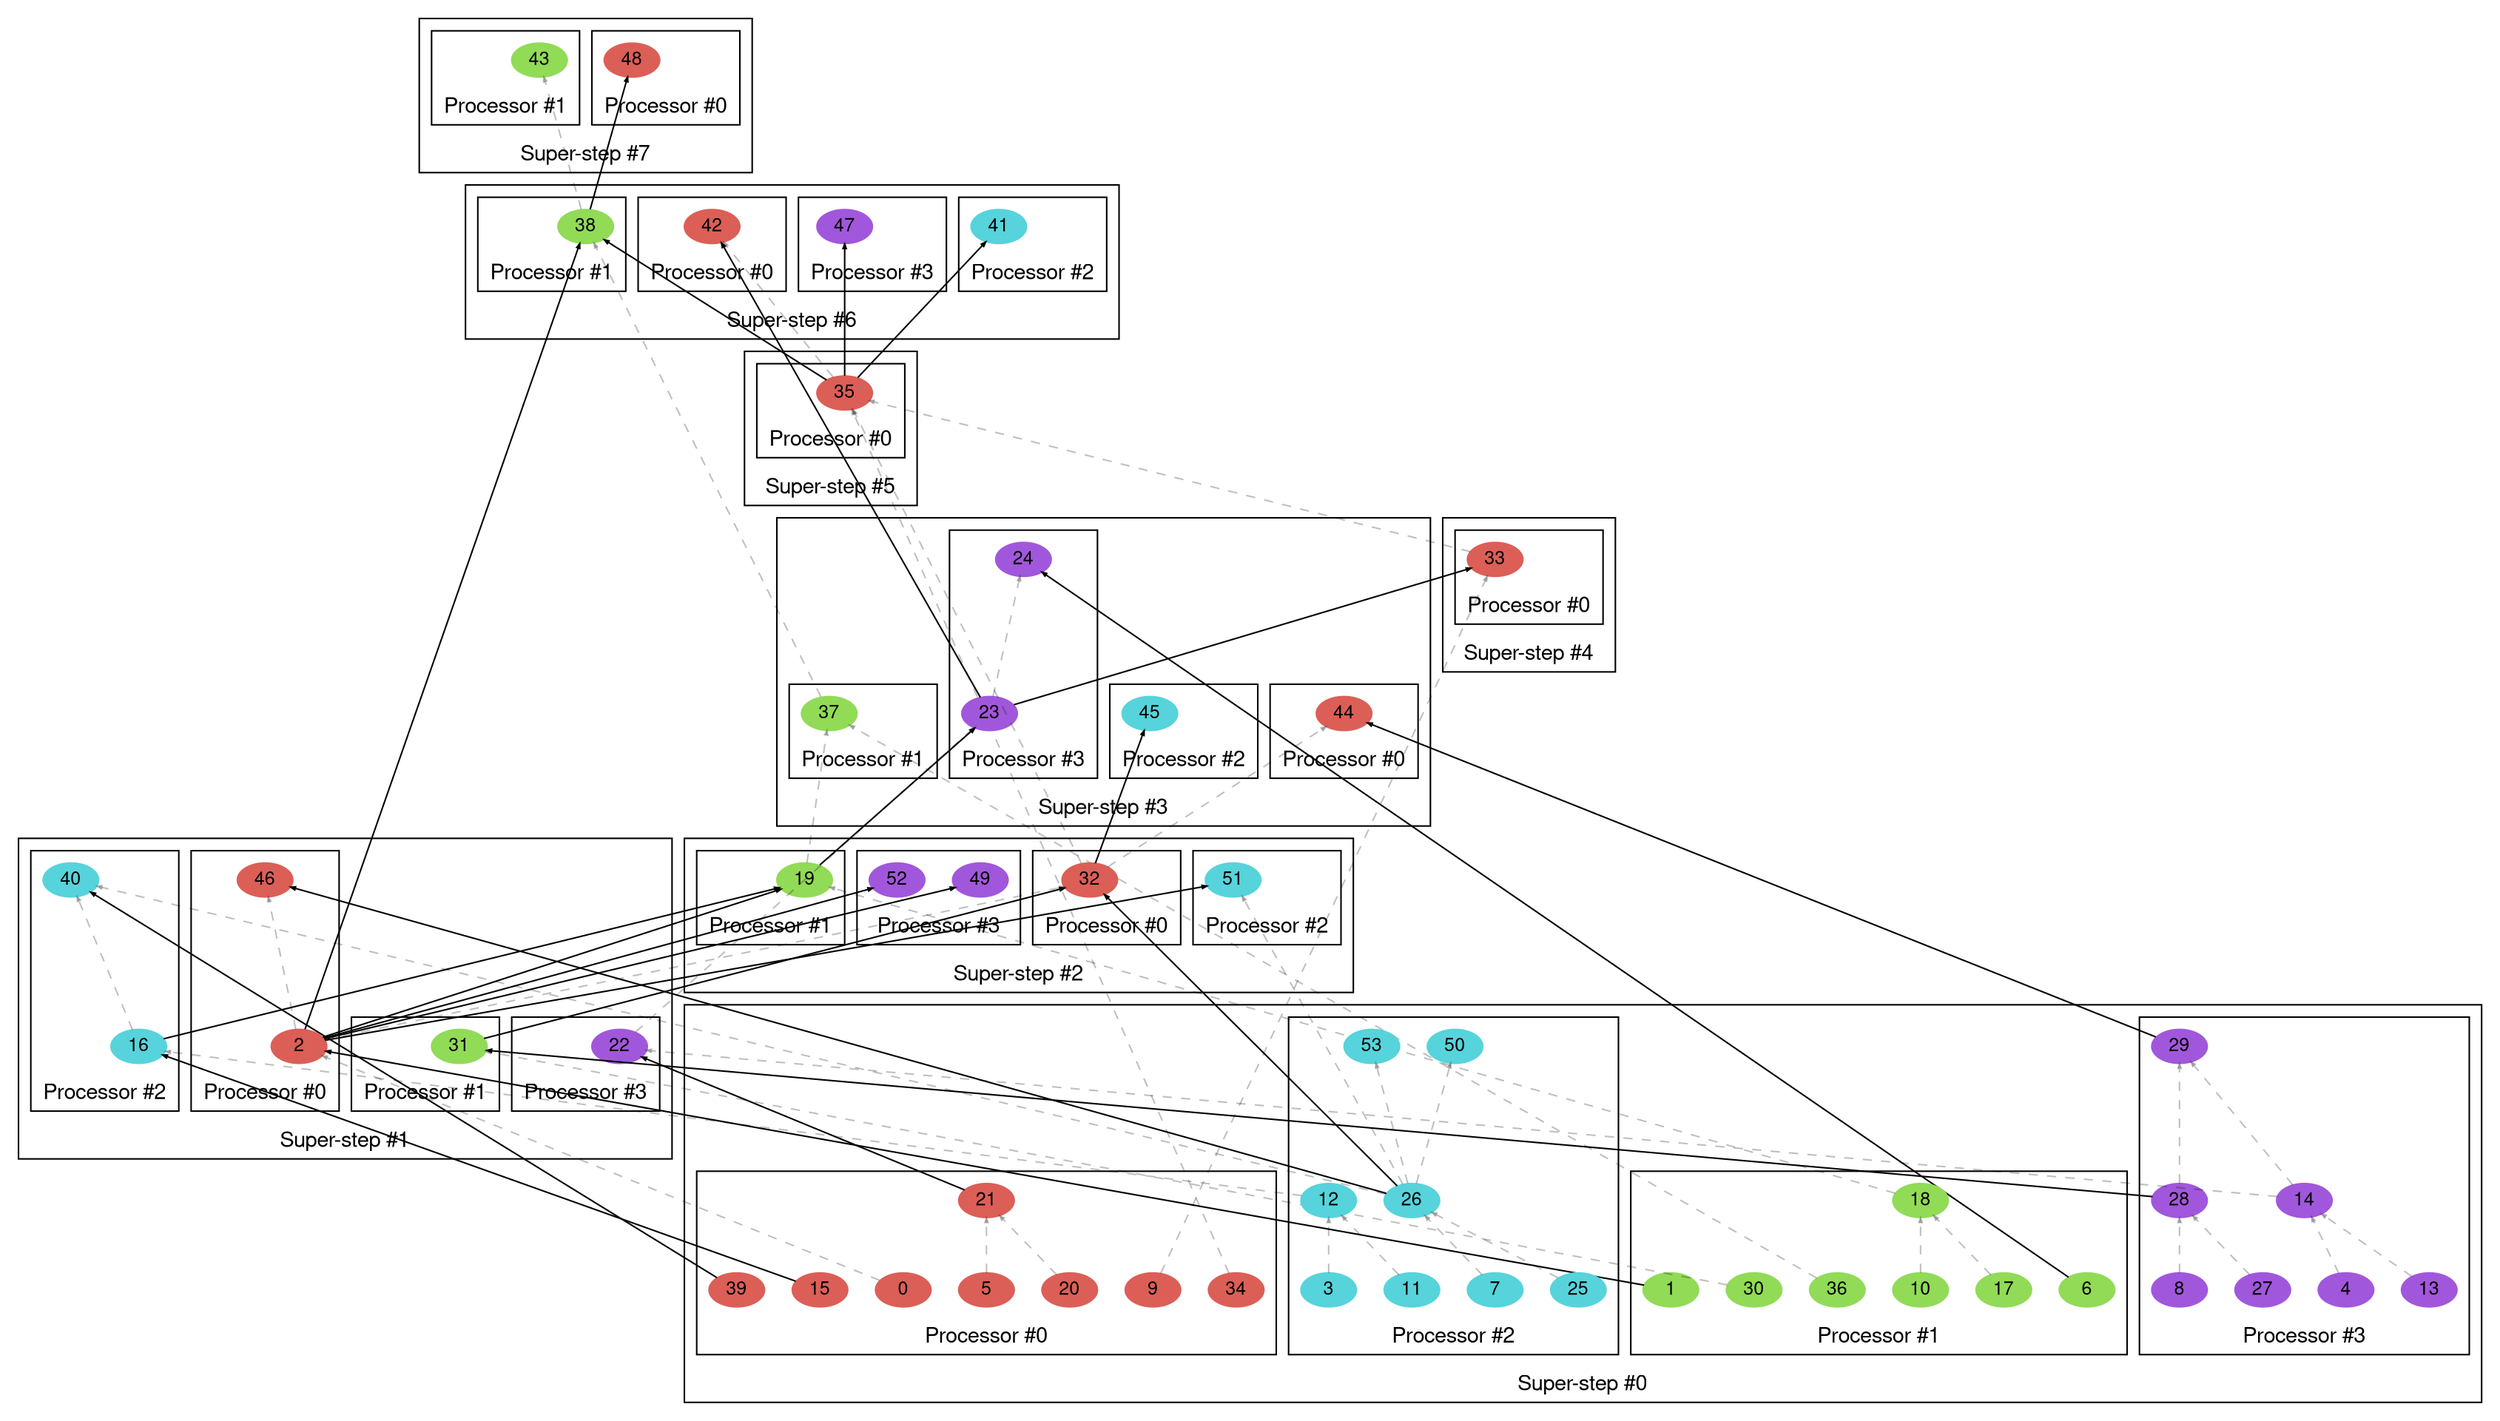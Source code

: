 
digraph {
    fontname="Helvetica,Arial,sans-serif"
    node [
        fontname="Helvetica,Arial,sans-serif",
        fontsize=12,
        penwidth=1.0,
        margin=0.05,
        width=0.5,
        height=0.3,
        fixedsize=true
    ]
    edge [
        fontname="Helvetica,Arial,sans-serif",
        arrowsize=.3,
        style=dashed,
        color="#00000040"
    ]
    compound=true;
    rank=same;
    rankdir=BT;
    splines=false;
    overlap=false;

    subgraph cluster_ss0 {
        subgraph cluster_ss0_p0 {
            node [ color="#db5f57", style= filled ];
            rankdir=LR;
            label="Processor #0";
            rank=same;
            0; 5; 9; 15; 20; 21; 34; 39; 
        };
        subgraph cluster_ss0_p1 {
            node [ color="#91db57", style= filled ];
            rankdir=LR;
            label="Processor #1";
            rank=same;
            1; 6; 10; 17; 18; 30; 36; 
        };
        subgraph cluster_ss0_p2 {
            node [ color="#57d3db", style= filled ];
            rankdir=LR;
            label="Processor #2";
            rank=same;
            3; 7; 11; 12; 25; 26; 50; 53; 
        };
        subgraph cluster_ss0_p3 {
            node [ color="#a157db", style= filled ];
            rankdir=LR;
            label="Processor #3";
            rank=same;
            4; 8; 13; 14; 27; 28; 29; 
        };
        label="Super-step #0";
    };

    subgraph cluster_ss1 {
        subgraph cluster_ss1_p0 {
            node [ color="#db5f57", style= filled ];
            rankdir=LR;
            label="Processor #0";
            rank=same;
            2; 46; 
        };
        subgraph cluster_ss1_p1 {
            node [ color="#91db57", style= filled ];
            rankdir=LR;
            label="Processor #1";
            rank=same;
            31; 
        };
        subgraph cluster_ss1_p2 {
            node [ color="#57d3db", style= filled ];
            rankdir=LR;
            label="Processor #2";
            rank=same;
            16; 40; 
        };
        subgraph cluster_ss1_p3 {
            node [ color="#a157db", style= filled ];
            rankdir=LR;
            label="Processor #3";
            rank=same;
            22; 
        };
        label="Super-step #1";
    };

    subgraph cluster_ss2 {
        subgraph cluster_ss2_p0 {
            node [ color="#db5f57", style= filled ];
            rankdir=LR;
            label="Processor #0";
            rank=same;
            32; 
        };
        subgraph cluster_ss2_p1 {
            node [ color="#91db57", style= filled ];
            rankdir=LR;
            label="Processor #1";
            rank=same;
            19; 
        };
        subgraph cluster_ss2_p2 {
            node [ color="#57d3db", style= filled ];
            rankdir=LR;
            label="Processor #2";
            rank=same;
            51; 
        };
        subgraph cluster_ss2_p3 {
            node [ color="#a157db", style= filled ];
            rankdir=LR;
            label="Processor #3";
            rank=same;
            49; 52; 
        };
        label="Super-step #2";
    };

    subgraph cluster_ss3 {
        subgraph cluster_ss3_p0 {
            node [ color="#db5f57", style= filled ];
            rankdir=LR;
            label="Processor #0";
            rank=same;
            44; 
        };
        subgraph cluster_ss3_p1 {
            node [ color="#91db57", style= filled ];
            rankdir=LR;
            label="Processor #1";
            rank=same;
            37; 
        };
        subgraph cluster_ss3_p2 {
            node [ color="#57d3db", style= filled ];
            rankdir=LR;
            label="Processor #2";
            rank=same;
            45; 
        };
        subgraph cluster_ss3_p3 {
            node [ color="#a157db", style= filled ];
            rankdir=LR;
            label="Processor #3";
            rank=same;
            23; 24; 
        };
        label="Super-step #3";
    };

    subgraph cluster_ss4 {
        subgraph cluster_ss4_p0 {
            node [ color="#db5f57", style= filled ];
            rankdir=LR;
            label="Processor #0";
            rank=same;
            33; 
        };
        label="Super-step #4";
    };

    subgraph cluster_ss5 {
        subgraph cluster_ss5_p0 {
            node [ color="#db5f57", style= filled ];
            rankdir=LR;
            label="Processor #0";
            rank=same;
            35; 
        };
        label="Super-step #5";
    };

    subgraph cluster_ss6 {
        subgraph cluster_ss6_p0 {
            node [ color="#db5f57", style= filled ];
            rankdir=LR;
            label="Processor #0";
            rank=same;
            42; 
        };
        subgraph cluster_ss6_p1 {
            node [ color="#91db57", style= filled ];
            rankdir=LR;
            label="Processor #1";
            rank=same;
            38; 
        };
        subgraph cluster_ss6_p2 {
            node [ color="#57d3db", style= filled ];
            rankdir=LR;
            label="Processor #2";
            rank=same;
            41; 
        };
        subgraph cluster_ss6_p3 {
            node [ color="#a157db", style= filled ];
            rankdir=LR;
            label="Processor #3";
            rank=same;
            47; 
        };
        label="Super-step #6";
    };

    subgraph cluster_ss7 {
        subgraph cluster_ss7_p0 {
            node [ color="#db5f57", style= filled ];
            rankdir=LR;
            label="Processor #0";
            rank=same;
            48; 
        };
        subgraph cluster_ss7_p1 {
            node [ color="#91db57", style= filled ];
            rankdir=LR;
            label="Processor #1";
            rank=same;
            43; 
        };
        label="Super-step #7";
    };

    0 -> 2;
    1 -> 2 [style=solid, color=black, penwidth=1];
    2 -> 19 [style=solid, color=black, penwidth=1];
    2 -> 32;
    2 -> 38 [style=solid, color=black, penwidth=1];
    2 -> 46;
    2 -> 49 [style=solid, color=black, penwidth=1];
    2 -> 51 [style=solid, color=black, penwidth=1];
    2 -> 52 [style=solid, color=black, penwidth=1];
    3 -> 12;
    4 -> 14;
    5 -> 21;
    6 -> 24 [style=solid, color=black, penwidth=1];
    7 -> 26;
    8 -> 28;
    9 -> 33;
    10 -> 18;
    11 -> 12;
    12 -> 16;
    13 -> 14;
    14 -> 22;
    14 -> 29;
    15 -> 16 [style=solid, color=black, penwidth=1];
    16 -> 19 [style=solid, color=black, penwidth=1];
    16 -> 40;
    17 -> 18;
    18 -> 19;
    19 -> 23 [style=solid, color=black, penwidth=1];
    19 -> 37;
    20 -> 21;
    21 -> 22 [style=solid, color=black, penwidth=1];
    22 -> 23;
    23 -> 24;
    23 -> 33 [style=solid, color=black, penwidth=1];
    23 -> 42 [style=solid, color=black, penwidth=1];
    25 -> 26;
    26 -> 32 [style=solid, color=black, penwidth=1];
    26 -> 40;
    26 -> 46 [style=solid, color=black, penwidth=1];
    26 -> 50;
    26 -> 51;
    26 -> 53;
    27 -> 28;
    28 -> 29;
    28 -> 31 [style=solid, color=black, penwidth=1];
    29 -> 44 [style=solid, color=black, penwidth=1];
    30 -> 31;
    31 -> 32 [style=solid, color=black, penwidth=1];
    32 -> 35;
    32 -> 44;
    32 -> 45 [style=solid, color=black, penwidth=1];
    33 -> 35;
    34 -> 35;
    35 -> 38 [style=solid, color=black, penwidth=1];
    35 -> 41 [style=solid, color=black, penwidth=1];
    35 -> 42;
    35 -> 47 [style=solid, color=black, penwidth=1];
    36 -> 37;
    37 -> 38;
    38 -> 43;
    38 -> 48 [style=solid, color=black, penwidth=1];
    39 -> 40 [style=solid, color=black, penwidth=1];
}
